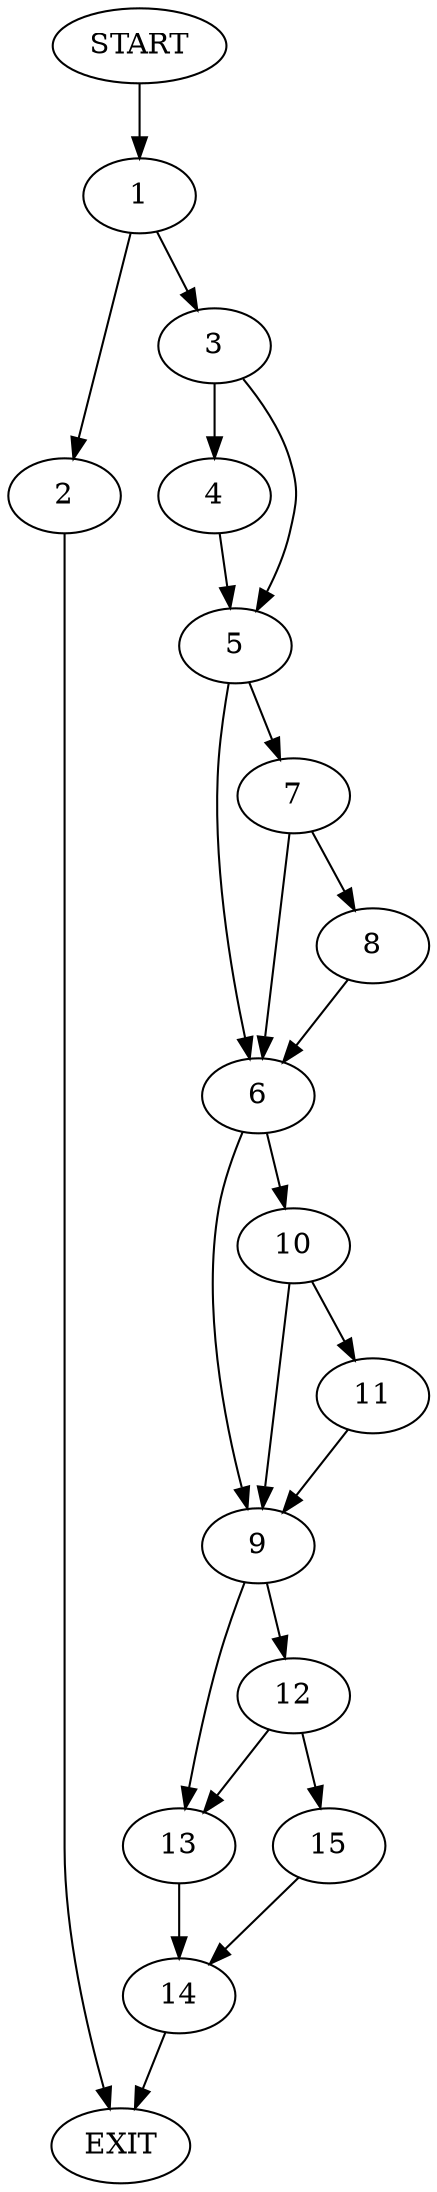 digraph {
0 [label="START"]
16 [label="EXIT"]
0 -> 1
1 -> 2
1 -> 3
2 -> 16
3 -> 4
3 -> 5
5 -> 6
5 -> 7
4 -> 5
7 -> 6
7 -> 8
6 -> 9
6 -> 10
8 -> 6
10 -> 9
10 -> 11
9 -> 12
9 -> 13
11 -> 9
13 -> 14
12 -> 13
12 -> 15
15 -> 14
14 -> 16
}
